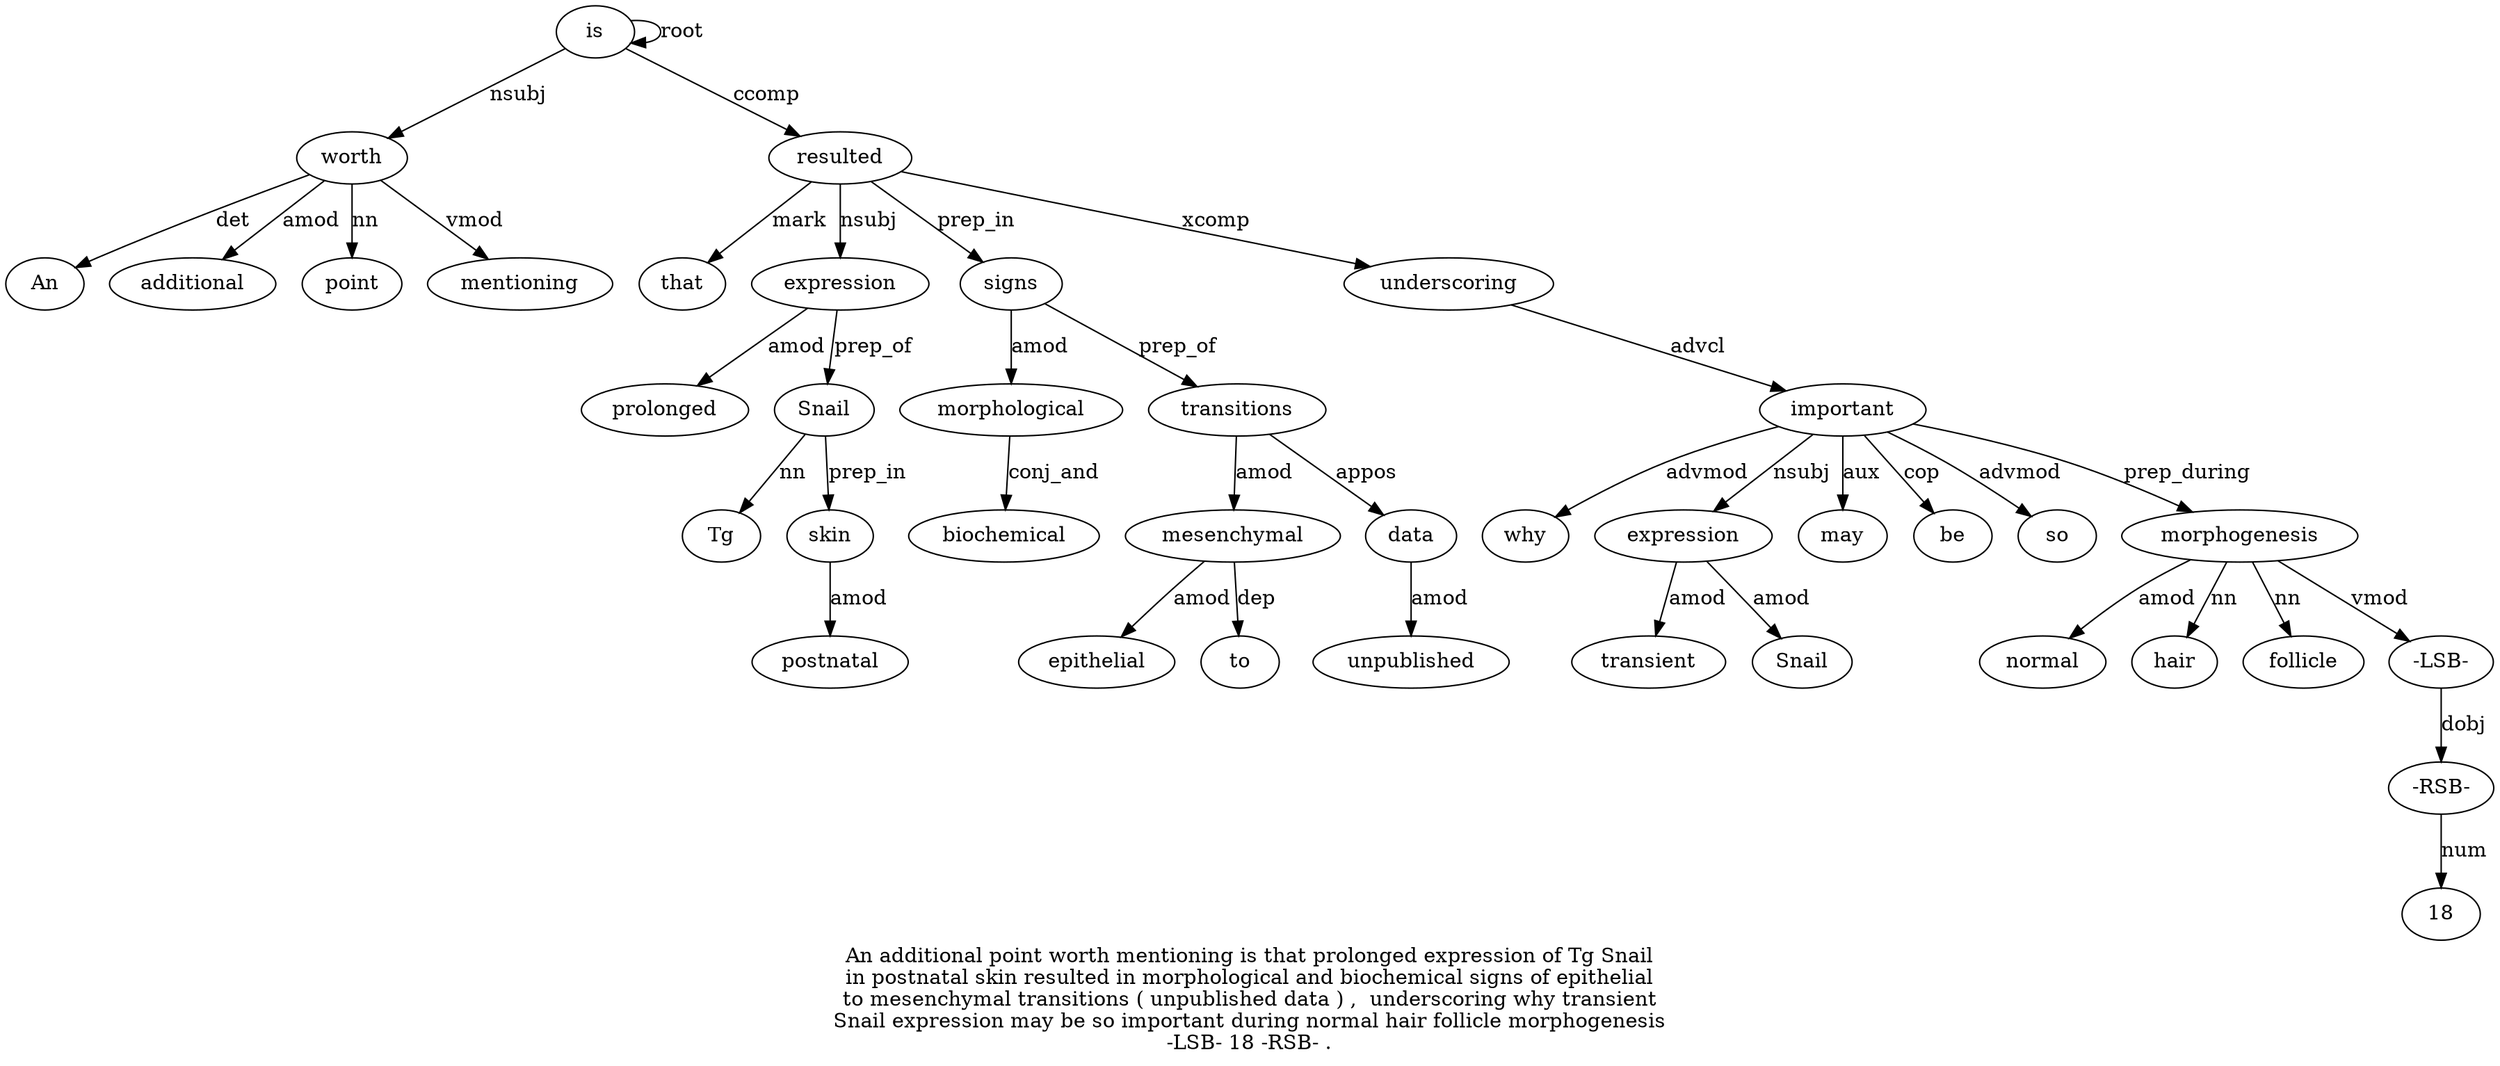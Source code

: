 digraph "An additional point worth mentioning is that prolonged expression of Tg Snail in postnatal skin resulted in morphological and biochemical signs of epithelial to mesenchymal transitions ( unpublished data ) ,  underscoring why transient Snail expression may be so important during normal hair follicle morphogenesis -LSB- 18 -RSB- ." {
label="An additional point worth mentioning is that prolonged expression of Tg Snail
in postnatal skin resulted in morphological and biochemical signs of epithelial
to mesenchymal transitions ( unpublished data ) ,  underscoring why transient
Snail expression may be so important during normal hair follicle morphogenesis
-LSB- 18 -RSB- .";
worth4 [style=filled, fillcolor=white, label=worth];
An1 [style=filled, fillcolor=white, label=An];
worth4 -> An1  [label=det];
additional2 [style=filled, fillcolor=white, label=additional];
worth4 -> additional2  [label=amod];
point3 [style=filled, fillcolor=white, label=point];
worth4 -> point3  [label=nn];
is6 [style=filled, fillcolor=white, label=is];
is6 -> worth4  [label=nsubj];
mentioning5 [style=filled, fillcolor=white, label=mentioning];
worth4 -> mentioning5  [label=vmod];
is6 -> is6  [label=root];
resulted16 [style=filled, fillcolor=white, label=resulted];
that7 [style=filled, fillcolor=white, label=that];
resulted16 -> that7  [label=mark];
expression9 [style=filled, fillcolor=white, label=expression];
prolonged8 [style=filled, fillcolor=white, label=prolonged];
expression9 -> prolonged8  [label=amod];
resulted16 -> expression9  [label=nsubj];
Snail12 [style=filled, fillcolor=white, label=Snail];
Tg11 [style=filled, fillcolor=white, label=Tg];
Snail12 -> Tg11  [label=nn];
expression9 -> Snail12  [label=prep_of];
skin15 [style=filled, fillcolor=white, label=skin];
postnatal14 [style=filled, fillcolor=white, label=postnatal];
skin15 -> postnatal14  [label=amod];
Snail12 -> skin15  [label=prep_in];
is6 -> resulted16  [label=ccomp];
signs21 [style=filled, fillcolor=white, label=signs];
morphological18 [style=filled, fillcolor=white, label=morphological];
signs21 -> morphological18  [label=amod];
biochemical20 [style=filled, fillcolor=white, label=biochemical];
morphological18 -> biochemical20  [label=conj_and];
resulted16 -> signs21  [label=prep_in];
mesenchymal25 [style=filled, fillcolor=white, label=mesenchymal];
epithelial23 [style=filled, fillcolor=white, label=epithelial];
mesenchymal25 -> epithelial23  [label=amod];
to24 [style=filled, fillcolor=white, label=to];
mesenchymal25 -> to24  [label=dep];
transitions26 [style=filled, fillcolor=white, label=transitions];
transitions26 -> mesenchymal25  [label=amod];
signs21 -> transitions26  [label=prep_of];
data29 [style=filled, fillcolor=white, label=data];
unpublished28 [style=filled, fillcolor=white, label=unpublished];
data29 -> unpublished28  [label=amod];
transitions26 -> data29  [label=appos];
underscoring32 [style=filled, fillcolor=white, label=underscoring];
resulted16 -> underscoring32  [label=xcomp];
important40 [style=filled, fillcolor=white, label=important];
why33 [style=filled, fillcolor=white, label=why];
important40 -> why33  [label=advmod];
expression36 [style=filled, fillcolor=white, label=expression];
transient34 [style=filled, fillcolor=white, label=transient];
expression36 -> transient34  [label=amod];
Snail35 [style=filled, fillcolor=white, label=Snail];
expression36 -> Snail35  [label=amod];
important40 -> expression36  [label=nsubj];
may37 [style=filled, fillcolor=white, label=may];
important40 -> may37  [label=aux];
be38 [style=filled, fillcolor=white, label=be];
important40 -> be38  [label=cop];
so39 [style=filled, fillcolor=white, label=so];
important40 -> so39  [label=advmod];
underscoring32 -> important40  [label=advcl];
morphogenesis45 [style=filled, fillcolor=white, label=morphogenesis];
normal42 [style=filled, fillcolor=white, label=normal];
morphogenesis45 -> normal42  [label=amod];
hair43 [style=filled, fillcolor=white, label=hair];
morphogenesis45 -> hair43  [label=nn];
follicle44 [style=filled, fillcolor=white, label=follicle];
morphogenesis45 -> follicle44  [label=nn];
important40 -> morphogenesis45  [label=prep_during];
"-LSB-46" [style=filled, fillcolor=white, label="-LSB-"];
morphogenesis45 -> "-LSB-46"  [label=vmod];
"-RSB-48" [style=filled, fillcolor=white, label="-RSB-"];
1847 [style=filled, fillcolor=white, label=18];
"-RSB-48" -> 1847  [label=num];
"-LSB-46" -> "-RSB-48"  [label=dobj];
}
